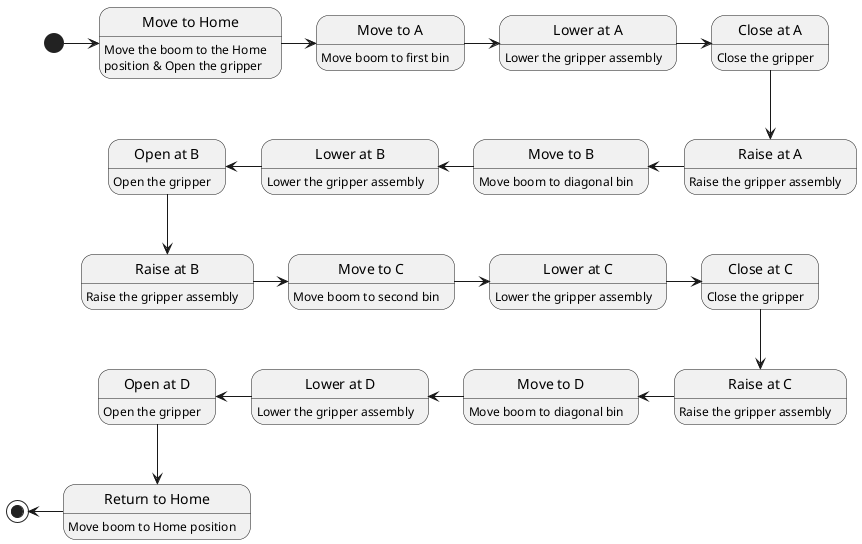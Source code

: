 @startuml

state "Move to Home"   as cycle_start   : Move the boom to the Home\nposition & Open the gripper
state "Move to A"      as move_to_a     : Move boom to first bin
state "Lower at A"     as lower_at_a    : Lower the gripper assembly
state "Close at A"     as close_at_a    : Close the gripper
state "Raise at A"     as raise_at_a    : Raise the gripper assembly
state "Move to B"      as move_to_b     : Move boom to diagonal bin
state "Lower at B"     as lower_at_b    : Lower the gripper assembly
state "Open at B"      as open_at_b     : Open the gripper
state "Raise at B"     as raise_at_b    : Raise the gripper assembly
state "Move to C"      as move_to_c     : Move boom to second bin
state "Lower at C"     as lower_at_c    : Lower the gripper assembly
state "Close at C"     as close_at_c    : Close the gripper
state "Raise at C"     as raise_at_c    : Raise the gripper assembly
state "Move to D"      as move_to_d     : Move boom to diagonal bin
state "Lower at D"     as lower_at_d    : Lower the gripper assembly
state "Open at D"      as open_at_d     : Open the gripper
state "Return to Home" as return_to_home: Move boom to Home position

[*] -right-> cycle_start
cycle_start-right-> move_to_a
move_to_a  -right-> lower_at_a
lower_at_a -right-> close_at_a
close_at_a -down-> raise_at_a
raise_at_a -left-> move_to_b
move_to_b  -left-> lower_at_b
lower_at_b -left-> open_at_b
open_at_b  -down-> raise_at_b
raise_at_b -right-> move_to_c
move_to_c  -right-> lower_at_c
lower_at_c -right-> close_at_c
close_at_c -down-> raise_at_c
raise_at_c -left-> move_to_d
move_to_d  -left-> lower_at_d
lower_at_d -left-> open_at_d
open_at_d  -down-> return_to_home
return_to_home -left-> [*]

@enduml